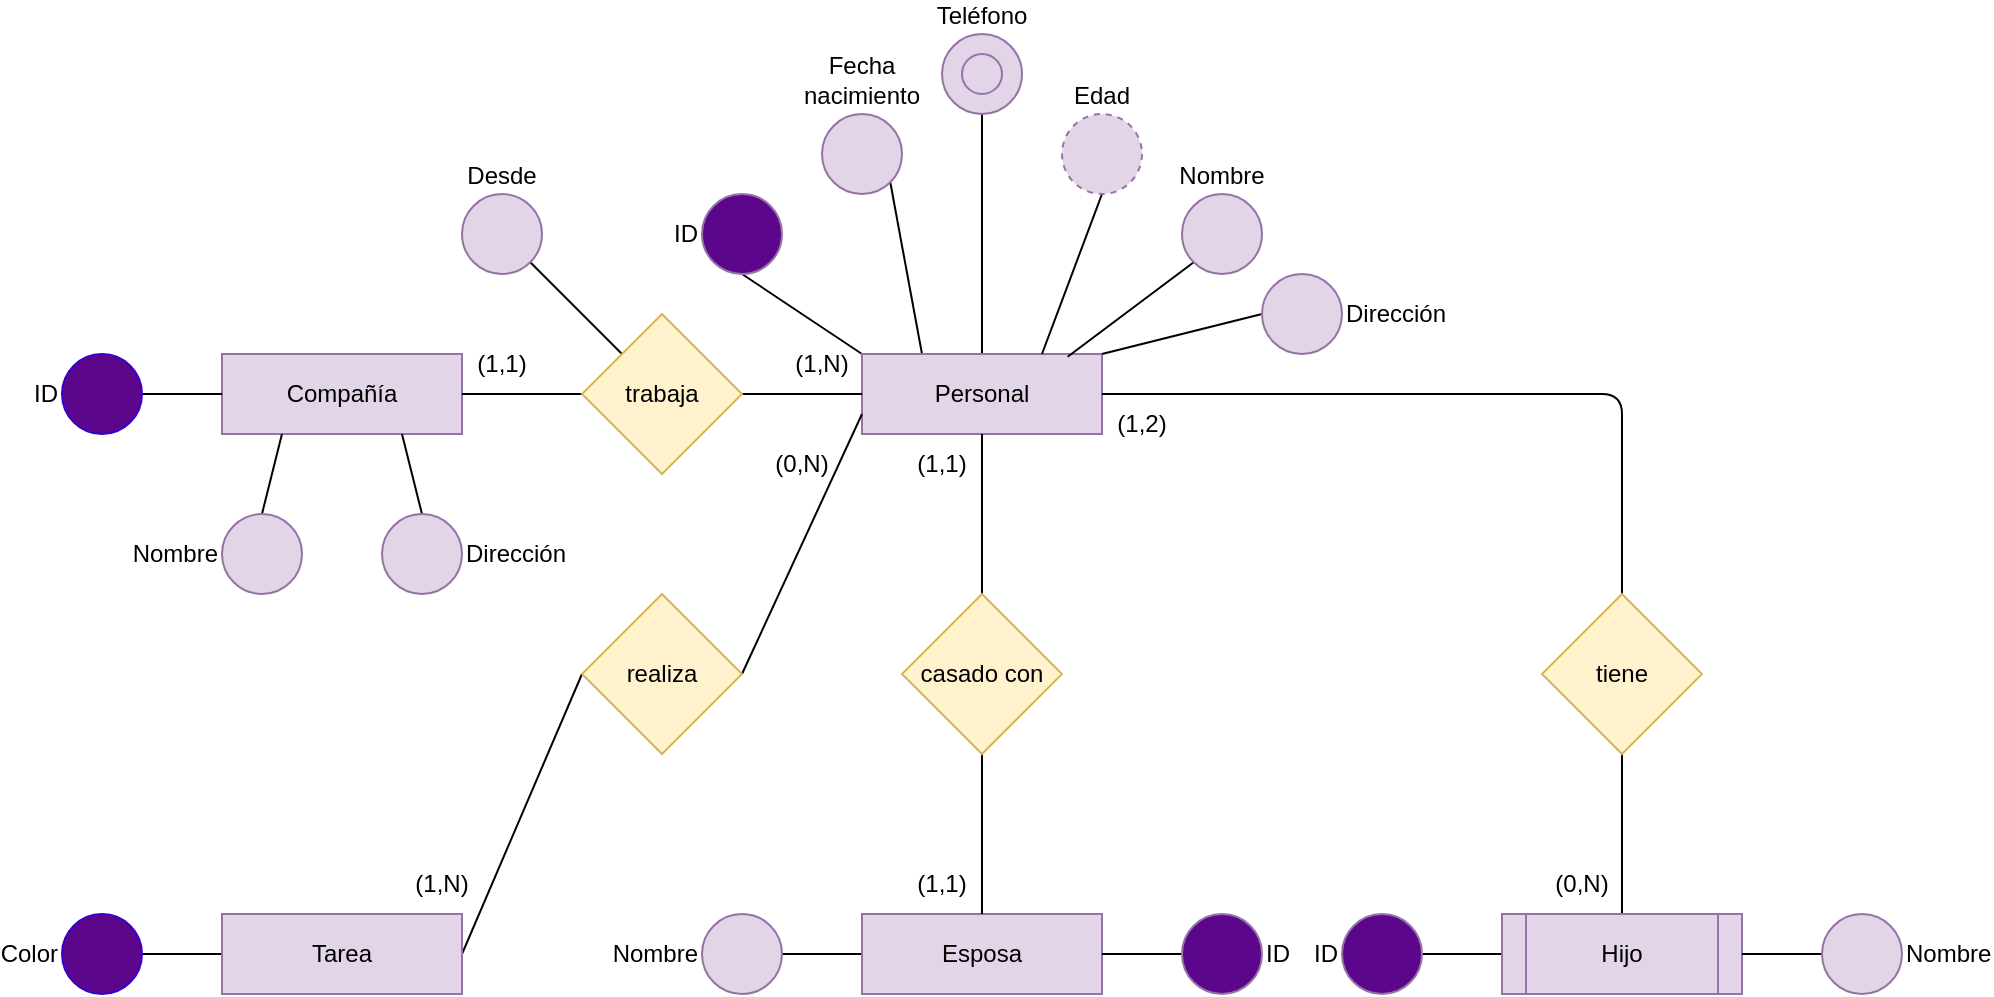 <mxfile>
    <diagram id="6gfDzhR8UG0JMTbnyaS-" name="Page-1">
        <mxGraphModel dx="1651" dy="606" grid="1" gridSize="10" guides="1" tooltips="1" connect="1" arrows="1" fold="1" page="1" pageScale="1" pageWidth="850" pageHeight="1100" math="0" shadow="0">
            <root>
                <mxCell id="0"/>
                <mxCell id="1" parent="0"/>
                <mxCell id="163" style="edgeStyle=none;html=1;exitX=0;exitY=0.5;exitDx=0;exitDy=0;entryX=1;entryY=0.5;entryDx=0;entryDy=0;endArrow=none;endFill=0;" edge="1" parent="1" source="24" target="162">
                    <mxGeometry relative="1" as="geometry"/>
                </mxCell>
                <mxCell id="24" value="Esposa" style="rounded=0;whiteSpace=wrap;html=1;fillColor=#e1d5e7;strokeColor=#9673a6;" parent="1" vertex="1">
                    <mxGeometry x="40" y="880" width="120" height="40" as="geometry"/>
                </mxCell>
                <mxCell id="72" style="edgeStyle=none;html=1;exitX=0;exitY=0;exitDx=0;exitDy=0;entryX=0.5;entryY=1;entryDx=0;entryDy=0;endArrow=none;endFill=0;" parent="1" source="27" target="69" edge="1">
                    <mxGeometry relative="1" as="geometry">
                        <mxPoint x="80" y="600" as="sourcePoint"/>
                    </mxGeometry>
                </mxCell>
                <mxCell id="73" style="edgeStyle=none;html=1;exitX=0.25;exitY=0;exitDx=0;exitDy=0;entryX=1;entryY=1;entryDx=0;entryDy=0;endArrow=none;endFill=0;" parent="1" source="27" target="66" edge="1">
                    <mxGeometry relative="1" as="geometry"/>
                </mxCell>
                <mxCell id="142" style="edgeStyle=none;html=1;exitX=0.5;exitY=0;exitDx=0;exitDy=0;entryX=0;entryY=0.5;entryDx=0;entryDy=0;endArrow=none;endFill=0;" edge="1" parent="1" source="27" target="140">
                    <mxGeometry relative="1" as="geometry"/>
                </mxCell>
                <mxCell id="27" value="Personal" style="rounded=0;whiteSpace=wrap;html=1;fillColor=#e1d5e7;strokeColor=#9673a6;" parent="1" vertex="1">
                    <mxGeometry x="40" y="600" width="120" height="40" as="geometry"/>
                </mxCell>
                <mxCell id="100" style="edgeStyle=none;html=1;exitX=1;exitY=0.5;exitDx=0;exitDy=0;endArrow=none;endFill=0;" parent="1" source="28" edge="1">
                    <mxGeometry relative="1" as="geometry">
                        <mxPoint x="40" y="630" as="targetPoint"/>
                    </mxGeometry>
                </mxCell>
                <mxCell id="101" style="edgeStyle=none;html=1;exitX=0;exitY=0.5;exitDx=0;exitDy=0;entryX=1;entryY=0.5;entryDx=0;entryDy=0;endArrow=none;endFill=0;" parent="1" source="28" target="29" edge="1">
                    <mxGeometry relative="1" as="geometry"/>
                </mxCell>
                <mxCell id="28" value="realiza" style="rhombus;whiteSpace=wrap;html=1;fillColor=#fff2cc;strokeColor=#d6b656;" parent="1" vertex="1">
                    <mxGeometry x="-100" y="720" width="80" height="80" as="geometry"/>
                </mxCell>
                <mxCell id="93" style="edgeStyle=none;html=1;exitX=0;exitY=0.5;exitDx=0;exitDy=0;entryX=1;entryY=0.5;entryDx=0;entryDy=0;endArrow=none;endFill=0;" parent="1" source="29" target="86" edge="1">
                    <mxGeometry relative="1" as="geometry"/>
                </mxCell>
                <mxCell id="29" value="Tarea" style="rounded=0;whiteSpace=wrap;html=1;fillColor=#e1d5e7;strokeColor=#9673a6;" parent="1" vertex="1">
                    <mxGeometry x="-280" y="880" width="120" height="40" as="geometry"/>
                </mxCell>
                <mxCell id="60" value="(1,N)" style="text;html=1;strokeColor=none;fillColor=none;align=center;verticalAlign=middle;whiteSpace=wrap;rounded=0;" parent="1" vertex="1">
                    <mxGeometry x="-190" y="850" width="40" height="30" as="geometry"/>
                </mxCell>
                <mxCell id="98" style="edgeStyle=none;html=1;exitX=0.5;exitY=0;exitDx=0;exitDy=0;endArrow=none;endFill=0;entryX=0.5;entryY=1;entryDx=0;entryDy=0;" parent="1" source="61" target="27" edge="1">
                    <mxGeometry relative="1" as="geometry">
                        <mxPoint x="80.235" y="640" as="targetPoint"/>
                    </mxGeometry>
                </mxCell>
                <mxCell id="99" style="edgeStyle=none;html=1;exitX=0.5;exitY=1;exitDx=0;exitDy=0;entryX=0.5;entryY=0;entryDx=0;entryDy=0;endArrow=none;endFill=0;" parent="1" source="61" target="24" edge="1">
                    <mxGeometry relative="1" as="geometry"/>
                </mxCell>
                <mxCell id="61" value="casado con" style="rhombus;whiteSpace=wrap;html=1;fillColor=#fff2cc;strokeColor=#d6b656;" parent="1" vertex="1">
                    <mxGeometry x="60" y="720" width="80" height="80" as="geometry"/>
                </mxCell>
                <mxCell id="149" style="edgeStyle=none;html=1;exitX=1;exitY=1;exitDx=0;exitDy=0;entryX=1;entryY=0.5;entryDx=0;entryDy=0;endArrow=none;endFill=0;" edge="1" parent="1" source="64" target="148">
                    <mxGeometry relative="1" as="geometry"/>
                </mxCell>
                <mxCell id="64" value="(1,N)" style="text;html=1;strokeColor=none;fillColor=none;align=center;verticalAlign=middle;whiteSpace=wrap;rounded=0;" parent="1" vertex="1">
                    <mxGeometry y="590" width="40" height="30" as="geometry"/>
                </mxCell>
                <mxCell id="137" style="edgeStyle=none;html=1;exitX=1;exitY=0.5;exitDx=0;exitDy=0;entryX=0.5;entryY=0;entryDx=0;entryDy=0;endArrow=none;endFill=0;" edge="1" parent="1" source="27" target="108">
                    <mxGeometry relative="1" as="geometry">
                        <Array as="points">
                            <mxPoint x="420" y="620"/>
                        </Array>
                    </mxGeometry>
                </mxCell>
                <mxCell id="65" value="(1,2)" style="text;html=1;strokeColor=none;fillColor=none;align=center;verticalAlign=middle;whiteSpace=wrap;rounded=0;" parent="1" vertex="1">
                    <mxGeometry x="160" y="620" width="40" height="30" as="geometry"/>
                </mxCell>
                <mxCell id="66" value="Fecha nacimiento" style="ellipse;whiteSpace=wrap;html=1;aspect=fixed;fillColor=#e1d5e7;strokeColor=#9673a6;verticalAlign=bottom;labelPosition=center;verticalLabelPosition=top;align=center;" parent="1" vertex="1">
                    <mxGeometry x="20" y="480" width="40" height="40" as="geometry"/>
                </mxCell>
                <mxCell id="74" style="edgeStyle=none;html=1;exitX=0.5;exitY=1;exitDx=0;exitDy=0;entryX=0.75;entryY=0;entryDx=0;entryDy=0;endArrow=none;endFill=0;" parent="1" source="68" target="27" edge="1">
                    <mxGeometry relative="1" as="geometry"/>
                </mxCell>
                <mxCell id="68" value="Edad" style="ellipse;whiteSpace=wrap;html=1;aspect=fixed;fillColor=#e1d5e7;strokeColor=#9673a6;verticalAlign=bottom;labelPosition=center;verticalLabelPosition=top;align=center;dashed=1;" parent="1" vertex="1">
                    <mxGeometry x="140" y="480" width="40" height="40" as="geometry"/>
                </mxCell>
                <mxCell id="69" value="ID" style="ellipse;whiteSpace=wrap;html=1;aspect=fixed;fillColor=#5C068C;strokeColor=#9673a6;verticalAlign=middle;labelPosition=left;verticalLabelPosition=middle;align=right;" parent="1" vertex="1">
                    <mxGeometry x="-40" y="520" width="40" height="40" as="geometry"/>
                </mxCell>
                <mxCell id="80" style="edgeStyle=none;html=1;exitX=0;exitY=0.5;exitDx=0;exitDy=0;entryX=1;entryY=0.5;entryDx=0;entryDy=0;endArrow=none;endFill=0;" parent="1" source="77" target="24" edge="1">
                    <mxGeometry relative="1" as="geometry"/>
                </mxCell>
                <mxCell id="77" value="ID" style="ellipse;whiteSpace=wrap;html=1;aspect=fixed;fillColor=#5C068C;strokeColor=#9673a6;verticalAlign=middle;labelPosition=right;verticalLabelPosition=middle;align=left;" parent="1" vertex="1">
                    <mxGeometry x="200" y="880" width="40" height="40" as="geometry"/>
                </mxCell>
                <mxCell id="86" value="Color" style="ellipse;whiteSpace=wrap;html=1;aspect=fixed;fillColor=#5C068C;fontColor=#000000;strokeColor=#3700CC;verticalAlign=middle;labelPosition=left;verticalLabelPosition=middle;align=right;" parent="1" vertex="1">
                    <mxGeometry x="-360" y="880" width="40" height="40" as="geometry"/>
                </mxCell>
                <mxCell id="135" style="edgeStyle=none;html=1;exitX=0.5;exitY=1;exitDx=0;exitDy=0;endArrow=none;endFill=0;" edge="1" parent="1" source="108" target="134">
                    <mxGeometry relative="1" as="geometry"/>
                </mxCell>
                <mxCell id="108" value="tiene" style="rhombus;whiteSpace=wrap;html=1;fillColor=#fff2cc;strokeColor=#d6b656;" parent="1" vertex="1">
                    <mxGeometry x="380" y="720" width="80" height="80" as="geometry"/>
                </mxCell>
                <mxCell id="115" value="(0,N)" style="text;html=1;strokeColor=none;fillColor=none;align=center;verticalAlign=middle;whiteSpace=wrap;rounded=0;" parent="1" vertex="1">
                    <mxGeometry x="-10" y="640" width="40" height="30" as="geometry"/>
                </mxCell>
                <mxCell id="116" value="(1,1)" style="text;html=1;strokeColor=none;fillColor=none;align=center;verticalAlign=middle;whiteSpace=wrap;rounded=0;" parent="1" vertex="1">
                    <mxGeometry x="60" y="850" width="40" height="30" as="geometry"/>
                </mxCell>
                <mxCell id="146" style="edgeStyle=none;html=1;exitX=0;exitY=0.5;exitDx=0;exitDy=0;entryX=1;entryY=0.5;entryDx=0;entryDy=0;endArrow=none;endFill=0;" edge="1" parent="1" source="134" target="145">
                    <mxGeometry relative="1" as="geometry"/>
                </mxCell>
                <mxCell id="134" value="Hijo" style="shape=process;whiteSpace=wrap;html=1;backgroundOutline=1;fillColor=#e1d5e7;strokeColor=#9673a6;" vertex="1" parent="1">
                    <mxGeometry x="360" y="880" width="120" height="40" as="geometry"/>
                </mxCell>
                <mxCell id="139" style="edgeStyle=none;html=1;exitX=0;exitY=1;exitDx=0;exitDy=0;entryX=0.857;entryY=0.034;entryDx=0;entryDy=0;endArrow=none;endFill=0;entryPerimeter=0;" edge="1" parent="1" source="138" target="27">
                    <mxGeometry relative="1" as="geometry"/>
                </mxCell>
                <mxCell id="138" value="Nombre" style="ellipse;whiteSpace=wrap;html=1;aspect=fixed;fillColor=#e1d5e7;strokeColor=#9673a6;verticalAlign=bottom;labelPosition=center;verticalLabelPosition=top;align=center;" vertex="1" parent="1">
                    <mxGeometry x="200" y="520" width="40" height="40" as="geometry"/>
                </mxCell>
                <mxCell id="140" value="Teléfono" style="ellipse;whiteSpace=wrap;html=1;aspect=fixed;fillColor=#e1d5e7;strokeColor=#9673a6;verticalAlign=bottom;labelPosition=center;verticalLabelPosition=top;align=center;direction=north;" vertex="1" parent="1">
                    <mxGeometry x="80" y="440" width="40" height="40" as="geometry"/>
                </mxCell>
                <mxCell id="141" value="" style="ellipse;whiteSpace=wrap;html=1;aspect=fixed;fillColor=#e1d5e7;strokeColor=#9673a6;verticalAlign=bottom;labelPosition=center;verticalLabelPosition=top;align=center;" vertex="1" parent="1">
                    <mxGeometry x="90" y="450" width="20" height="20" as="geometry"/>
                </mxCell>
                <mxCell id="144" style="edgeStyle=none;html=1;exitX=0;exitY=0.5;exitDx=0;exitDy=0;entryX=1;entryY=0;entryDx=0;entryDy=0;endArrow=none;endFill=0;" edge="1" parent="1" source="143" target="27">
                    <mxGeometry relative="1" as="geometry"/>
                </mxCell>
                <mxCell id="143" value="Dirección" style="ellipse;whiteSpace=wrap;html=1;aspect=fixed;fillColor=#e1d5e7;strokeColor=#9673a6;verticalAlign=middle;labelPosition=right;verticalLabelPosition=middle;align=left;labelBackgroundColor=default;" vertex="1" parent="1">
                    <mxGeometry x="240" y="560" width="40" height="40" as="geometry"/>
                </mxCell>
                <mxCell id="145" value="ID" style="ellipse;whiteSpace=wrap;html=1;aspect=fixed;fillColor=#5C068C;strokeColor=#9673a6;verticalAlign=middle;labelPosition=left;verticalLabelPosition=middle;align=right;" vertex="1" parent="1">
                    <mxGeometry x="280" y="880" width="40" height="40" as="geometry"/>
                </mxCell>
                <mxCell id="147" value="Compañía" style="rounded=0;whiteSpace=wrap;html=1;fillColor=#e1d5e7;strokeColor=#9673a6;" vertex="1" parent="1">
                    <mxGeometry x="-280" y="600" width="120" height="40" as="geometry"/>
                </mxCell>
                <mxCell id="150" style="edgeStyle=none;html=1;exitX=0;exitY=0.5;exitDx=0;exitDy=0;entryX=1;entryY=0.5;entryDx=0;entryDy=0;endArrow=none;endFill=0;" edge="1" parent="1" source="148" target="147">
                    <mxGeometry relative="1" as="geometry"/>
                </mxCell>
                <mxCell id="154" style="edgeStyle=none;html=1;exitX=0;exitY=0;exitDx=0;exitDy=0;entryX=1;entryY=1;entryDx=0;entryDy=0;endArrow=none;endFill=0;" edge="1" parent="1" source="148" target="153">
                    <mxGeometry relative="1" as="geometry"/>
                </mxCell>
                <mxCell id="148" value="trabaja" style="rhombus;whiteSpace=wrap;html=1;fillColor=#fff2cc;strokeColor=#d6b656;" vertex="1" parent="1">
                    <mxGeometry x="-100" y="580" width="80" height="80" as="geometry"/>
                </mxCell>
                <mxCell id="152" style="edgeStyle=none;html=1;exitX=1;exitY=0.5;exitDx=0;exitDy=0;entryX=0;entryY=0.5;entryDx=0;entryDy=0;endArrow=none;endFill=0;" edge="1" parent="1" source="151" target="147">
                    <mxGeometry relative="1" as="geometry"/>
                </mxCell>
                <mxCell id="151" value="ID" style="ellipse;whiteSpace=wrap;html=1;aspect=fixed;fillColor=#5C068C;fontColor=#000000;strokeColor=#3700CC;verticalAlign=middle;labelPosition=left;verticalLabelPosition=middle;align=right;" vertex="1" parent="1">
                    <mxGeometry x="-360" y="600" width="40" height="40" as="geometry"/>
                </mxCell>
                <mxCell id="153" value="Desde" style="ellipse;whiteSpace=wrap;html=1;aspect=fixed;fillColor=#e1d5e7;strokeColor=#9673a6;verticalAlign=bottom;labelPosition=center;verticalLabelPosition=top;align=center;" vertex="1" parent="1">
                    <mxGeometry x="-160" y="520" width="40" height="40" as="geometry"/>
                </mxCell>
                <mxCell id="156" style="edgeStyle=none;html=1;exitX=0.5;exitY=0;exitDx=0;exitDy=0;entryX=0.25;entryY=1;entryDx=0;entryDy=0;endArrow=none;endFill=0;" edge="1" parent="1" source="155" target="147">
                    <mxGeometry relative="1" as="geometry"/>
                </mxCell>
                <mxCell id="155" value="Nombre" style="ellipse;whiteSpace=wrap;html=1;aspect=fixed;fillColor=#e1d5e7;strokeColor=#9673a6;verticalAlign=middle;labelPosition=left;verticalLabelPosition=middle;align=right;" vertex="1" parent="1">
                    <mxGeometry x="-280" y="680" width="40" height="40" as="geometry"/>
                </mxCell>
                <mxCell id="158" style="edgeStyle=none;html=1;exitX=0.5;exitY=0;exitDx=0;exitDy=0;entryX=0.75;entryY=1;entryDx=0;entryDy=0;endArrow=none;endFill=0;" edge="1" parent="1" source="157" target="147">
                    <mxGeometry relative="1" as="geometry"/>
                </mxCell>
                <mxCell id="157" value="Dirección" style="ellipse;whiteSpace=wrap;html=1;aspect=fixed;fillColor=#e1d5e7;strokeColor=#9673a6;verticalAlign=middle;labelPosition=right;verticalLabelPosition=middle;align=left;" vertex="1" parent="1">
                    <mxGeometry x="-200" y="680" width="40" height="40" as="geometry"/>
                </mxCell>
                <mxCell id="160" style="edgeStyle=none;html=1;exitX=0;exitY=0.5;exitDx=0;exitDy=0;entryX=1;entryY=0.5;entryDx=0;entryDy=0;endArrow=none;endFill=0;" edge="1" parent="1" source="159" target="134">
                    <mxGeometry relative="1" as="geometry"/>
                </mxCell>
                <mxCell id="159" value="Nombre" style="ellipse;whiteSpace=wrap;html=1;aspect=fixed;fillColor=#e1d5e7;strokeColor=#9673a6;verticalAlign=middle;labelPosition=right;verticalLabelPosition=middle;align=left;" vertex="1" parent="1">
                    <mxGeometry x="520" y="880" width="40" height="40" as="geometry"/>
                </mxCell>
                <mxCell id="162" value="Nombre" style="ellipse;whiteSpace=wrap;html=1;aspect=fixed;fillColor=#e1d5e7;strokeColor=#9673a6;verticalAlign=middle;labelPosition=left;verticalLabelPosition=middle;align=right;" vertex="1" parent="1">
                    <mxGeometry x="-40" y="880" width="40" height="40" as="geometry"/>
                </mxCell>
                <mxCell id="165" value="(0,N)" style="text;html=1;strokeColor=none;fillColor=none;align=center;verticalAlign=middle;whiteSpace=wrap;rounded=0;" vertex="1" parent="1">
                    <mxGeometry x="380" y="850" width="40" height="30" as="geometry"/>
                </mxCell>
                <mxCell id="166" value="(1,1)" style="text;html=1;strokeColor=none;fillColor=none;align=center;verticalAlign=middle;whiteSpace=wrap;rounded=0;" vertex="1" parent="1">
                    <mxGeometry x="-160" y="590" width="40" height="30" as="geometry"/>
                </mxCell>
                <mxCell id="167" value="(1,1)" style="text;html=1;strokeColor=none;fillColor=none;align=center;verticalAlign=middle;whiteSpace=wrap;rounded=0;" vertex="1" parent="1">
                    <mxGeometry x="60" y="640" width="40" height="30" as="geometry"/>
                </mxCell>
            </root>
        </mxGraphModel>
    </diagram>
</mxfile>